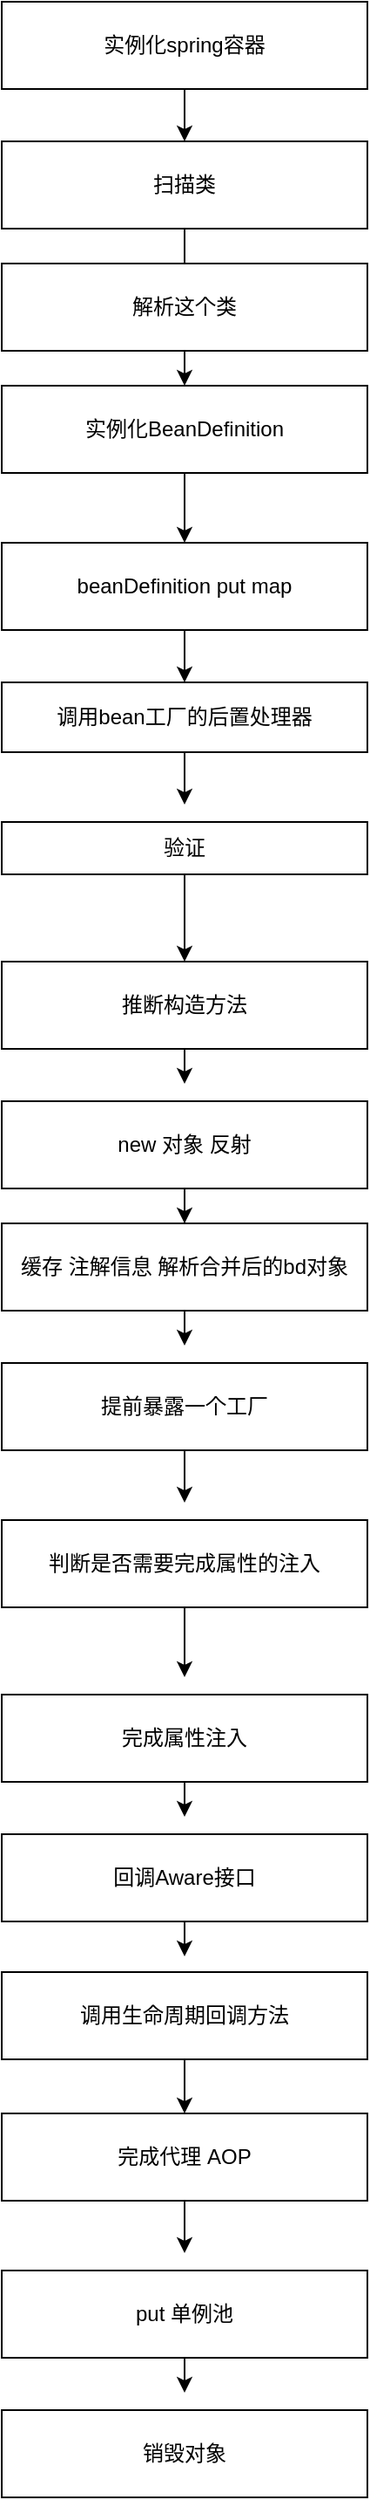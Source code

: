 <mxfile version="13.7.9" type="github">
  <diagram id="GiB97gGxPPDrH_X4Uhyc" name="第 1 页">
    <mxGraphModel dx="1422" dy="713" grid="1" gridSize="10" guides="1" tooltips="1" connect="1" arrows="1" fold="1" page="1" pageScale="1" pageWidth="827" pageHeight="1169" math="0" shadow="0">
      <root>
        <mxCell id="0" />
        <mxCell id="1" parent="0" />
        <mxCell id="hu1JpXyrZq41_E6RtZRs-1" value="" style="edgeStyle=orthogonalEdgeStyle;rounded=0;orthogonalLoop=1;jettySize=auto;html=1;" edge="1" parent="1" source="hu1JpXyrZq41_E6RtZRs-2" target="hu1JpXyrZq41_E6RtZRs-4">
          <mxGeometry relative="1" as="geometry" />
        </mxCell>
        <mxCell id="hu1JpXyrZq41_E6RtZRs-2" value="实例化spring容器" style="rounded=0;whiteSpace=wrap;html=1;" vertex="1" parent="1">
          <mxGeometry x="70" y="40" width="210" height="50" as="geometry" />
        </mxCell>
        <mxCell id="hu1JpXyrZq41_E6RtZRs-3" value="" style="edgeStyle=orthogonalEdgeStyle;rounded=0;orthogonalLoop=1;jettySize=auto;html=1;" edge="1" parent="1" source="hu1JpXyrZq41_E6RtZRs-4" target="hu1JpXyrZq41_E6RtZRs-7">
          <mxGeometry relative="1" as="geometry" />
        </mxCell>
        <mxCell id="hu1JpXyrZq41_E6RtZRs-4" value="扫描类" style="rounded=0;whiteSpace=wrap;html=1;" vertex="1" parent="1">
          <mxGeometry x="70" y="120" width="210" height="50" as="geometry" />
        </mxCell>
        <mxCell id="hu1JpXyrZq41_E6RtZRs-5" value="解析这个类" style="rounded=0;whiteSpace=wrap;html=1;" vertex="1" parent="1">
          <mxGeometry x="70" y="190" width="210" height="50" as="geometry" />
        </mxCell>
        <mxCell id="hu1JpXyrZq41_E6RtZRs-6" value="" style="edgeStyle=orthogonalEdgeStyle;rounded=0;orthogonalLoop=1;jettySize=auto;html=1;" edge="1" parent="1" source="hu1JpXyrZq41_E6RtZRs-7" target="hu1JpXyrZq41_E6RtZRs-9">
          <mxGeometry relative="1" as="geometry" />
        </mxCell>
        <mxCell id="hu1JpXyrZq41_E6RtZRs-7" value="实例化BeanDefinition" style="rounded=0;whiteSpace=wrap;html=1;" vertex="1" parent="1">
          <mxGeometry x="70" y="260" width="210" height="50" as="geometry" />
        </mxCell>
        <mxCell id="hu1JpXyrZq41_E6RtZRs-8" style="edgeStyle=orthogonalEdgeStyle;rounded=0;orthogonalLoop=1;jettySize=auto;html=1;entryX=0.5;entryY=0;entryDx=0;entryDy=0;" edge="1" parent="1" source="hu1JpXyrZq41_E6RtZRs-9" target="hu1JpXyrZq41_E6RtZRs-11">
          <mxGeometry relative="1" as="geometry" />
        </mxCell>
        <mxCell id="hu1JpXyrZq41_E6RtZRs-9" value="beanDefinition put map" style="rounded=0;whiteSpace=wrap;html=1;" vertex="1" parent="1">
          <mxGeometry x="70" y="350" width="210" height="50" as="geometry" />
        </mxCell>
        <mxCell id="hu1JpXyrZq41_E6RtZRs-10" style="edgeStyle=orthogonalEdgeStyle;rounded=0;orthogonalLoop=1;jettySize=auto;html=1;" edge="1" parent="1" source="hu1JpXyrZq41_E6RtZRs-11">
          <mxGeometry relative="1" as="geometry">
            <mxPoint x="175" y="500" as="targetPoint" />
          </mxGeometry>
        </mxCell>
        <mxCell id="hu1JpXyrZq41_E6RtZRs-11" value="调用bean工厂的后置处理器" style="rounded=0;whiteSpace=wrap;html=1;" vertex="1" parent="1">
          <mxGeometry x="70" y="430" width="210" height="40" as="geometry" />
        </mxCell>
        <mxCell id="hu1JpXyrZq41_E6RtZRs-12" style="edgeStyle=orthogonalEdgeStyle;rounded=0;orthogonalLoop=1;jettySize=auto;html=1;entryX=0.5;entryY=0;entryDx=0;entryDy=0;" edge="1" parent="1" source="hu1JpXyrZq41_E6RtZRs-13" target="hu1JpXyrZq41_E6RtZRs-15">
          <mxGeometry relative="1" as="geometry" />
        </mxCell>
        <mxCell id="hu1JpXyrZq41_E6RtZRs-13" value="验证" style="rounded=0;whiteSpace=wrap;html=1;" vertex="1" parent="1">
          <mxGeometry x="70" y="510" width="210" height="30" as="geometry" />
        </mxCell>
        <mxCell id="hu1JpXyrZq41_E6RtZRs-14" style="edgeStyle=orthogonalEdgeStyle;rounded=0;orthogonalLoop=1;jettySize=auto;html=1;" edge="1" parent="1" source="hu1JpXyrZq41_E6RtZRs-15">
          <mxGeometry relative="1" as="geometry">
            <mxPoint x="175" y="660" as="targetPoint" />
          </mxGeometry>
        </mxCell>
        <mxCell id="hu1JpXyrZq41_E6RtZRs-15" value="推断构造方法" style="rounded=0;whiteSpace=wrap;html=1;" vertex="1" parent="1">
          <mxGeometry x="70" y="590" width="210" height="50" as="geometry" />
        </mxCell>
        <mxCell id="hu1JpXyrZq41_E6RtZRs-16" style="edgeStyle=orthogonalEdgeStyle;rounded=0;orthogonalLoop=1;jettySize=auto;html=1;entryX=0.5;entryY=0;entryDx=0;entryDy=0;" edge="1" parent="1" source="hu1JpXyrZq41_E6RtZRs-17" target="hu1JpXyrZq41_E6RtZRs-19">
          <mxGeometry relative="1" as="geometry" />
        </mxCell>
        <mxCell id="hu1JpXyrZq41_E6RtZRs-17" value="new 对象 反射" style="rounded=0;whiteSpace=wrap;html=1;" vertex="1" parent="1">
          <mxGeometry x="70" y="670" width="210" height="50" as="geometry" />
        </mxCell>
        <mxCell id="hu1JpXyrZq41_E6RtZRs-18" style="edgeStyle=orthogonalEdgeStyle;rounded=0;orthogonalLoop=1;jettySize=auto;html=1;" edge="1" parent="1" source="hu1JpXyrZq41_E6RtZRs-19">
          <mxGeometry relative="1" as="geometry">
            <mxPoint x="175" y="810" as="targetPoint" />
          </mxGeometry>
        </mxCell>
        <mxCell id="hu1JpXyrZq41_E6RtZRs-19" value="缓存 注解信息 解析合并后的bd对象" style="rounded=0;whiteSpace=wrap;html=1;" vertex="1" parent="1">
          <mxGeometry x="70" y="740" width="210" height="50" as="geometry" />
        </mxCell>
        <mxCell id="hu1JpXyrZq41_E6RtZRs-20" style="edgeStyle=orthogonalEdgeStyle;rounded=0;orthogonalLoop=1;jettySize=auto;html=1;" edge="1" parent="1" source="hu1JpXyrZq41_E6RtZRs-21">
          <mxGeometry relative="1" as="geometry">
            <mxPoint x="175" y="900" as="targetPoint" />
          </mxGeometry>
        </mxCell>
        <mxCell id="hu1JpXyrZq41_E6RtZRs-21" value="提前暴露一个工厂" style="rounded=0;whiteSpace=wrap;html=1;" vertex="1" parent="1">
          <mxGeometry x="70" y="820" width="210" height="50" as="geometry" />
        </mxCell>
        <mxCell id="hu1JpXyrZq41_E6RtZRs-22" style="edgeStyle=orthogonalEdgeStyle;rounded=0;orthogonalLoop=1;jettySize=auto;html=1;" edge="1" parent="1" source="hu1JpXyrZq41_E6RtZRs-23">
          <mxGeometry relative="1" as="geometry">
            <mxPoint x="175" y="1000" as="targetPoint" />
          </mxGeometry>
        </mxCell>
        <mxCell id="hu1JpXyrZq41_E6RtZRs-23" value="判断是否需要完成属性的注入" style="rounded=0;whiteSpace=wrap;html=1;" vertex="1" parent="1">
          <mxGeometry x="70" y="910" width="210" height="50" as="geometry" />
        </mxCell>
        <mxCell id="hu1JpXyrZq41_E6RtZRs-24" style="edgeStyle=orthogonalEdgeStyle;rounded=0;orthogonalLoop=1;jettySize=auto;html=1;" edge="1" parent="1" source="hu1JpXyrZq41_E6RtZRs-25">
          <mxGeometry relative="1" as="geometry">
            <mxPoint x="175" y="1080" as="targetPoint" />
          </mxGeometry>
        </mxCell>
        <mxCell id="hu1JpXyrZq41_E6RtZRs-25" value="完成属性注入" style="rounded=0;whiteSpace=wrap;html=1;" vertex="1" parent="1">
          <mxGeometry x="70" y="1010" width="210" height="50" as="geometry" />
        </mxCell>
        <mxCell id="hu1JpXyrZq41_E6RtZRs-26" style="edgeStyle=orthogonalEdgeStyle;rounded=0;orthogonalLoop=1;jettySize=auto;html=1;" edge="1" parent="1" source="hu1JpXyrZq41_E6RtZRs-27">
          <mxGeometry relative="1" as="geometry">
            <mxPoint x="175" y="1160" as="targetPoint" />
          </mxGeometry>
        </mxCell>
        <mxCell id="hu1JpXyrZq41_E6RtZRs-27" value="回调Aware接口" style="rounded=0;whiteSpace=wrap;html=1;" vertex="1" parent="1">
          <mxGeometry x="70" y="1090" width="210" height="50" as="geometry" />
        </mxCell>
        <mxCell id="hu1JpXyrZq41_E6RtZRs-28" style="edgeStyle=orthogonalEdgeStyle;rounded=0;orthogonalLoop=1;jettySize=auto;html=1;entryX=0.5;entryY=0;entryDx=0;entryDy=0;" edge="1" parent="1" source="hu1JpXyrZq41_E6RtZRs-29" target="hu1JpXyrZq41_E6RtZRs-31">
          <mxGeometry relative="1" as="geometry" />
        </mxCell>
        <mxCell id="hu1JpXyrZq41_E6RtZRs-29" value="调用生命周期回调方法" style="rounded=0;whiteSpace=wrap;html=1;" vertex="1" parent="1">
          <mxGeometry x="70" y="1169" width="210" height="50" as="geometry" />
        </mxCell>
        <mxCell id="hu1JpXyrZq41_E6RtZRs-30" style="edgeStyle=orthogonalEdgeStyle;rounded=0;orthogonalLoop=1;jettySize=auto;html=1;exitX=0.5;exitY=1;exitDx=0;exitDy=0;" edge="1" parent="1" source="hu1JpXyrZq41_E6RtZRs-31">
          <mxGeometry relative="1" as="geometry">
            <mxPoint x="175" y="1330" as="targetPoint" />
          </mxGeometry>
        </mxCell>
        <mxCell id="hu1JpXyrZq41_E6RtZRs-31" value="完成代理 AOP" style="rounded=0;whiteSpace=wrap;html=1;" vertex="1" parent="1">
          <mxGeometry x="70" y="1250" width="210" height="50" as="geometry" />
        </mxCell>
        <mxCell id="hu1JpXyrZq41_E6RtZRs-32" style="edgeStyle=orthogonalEdgeStyle;rounded=0;orthogonalLoop=1;jettySize=auto;html=1;exitX=0.5;exitY=1;exitDx=0;exitDy=0;" edge="1" parent="1" source="hu1JpXyrZq41_E6RtZRs-33">
          <mxGeometry relative="1" as="geometry">
            <mxPoint x="175" y="1410" as="targetPoint" />
          </mxGeometry>
        </mxCell>
        <mxCell id="hu1JpXyrZq41_E6RtZRs-33" value="put 单例池" style="rounded=0;whiteSpace=wrap;html=1;" vertex="1" parent="1">
          <mxGeometry x="70" y="1340" width="210" height="50" as="geometry" />
        </mxCell>
        <mxCell id="hu1JpXyrZq41_E6RtZRs-34" value="销毁对象" style="rounded=0;whiteSpace=wrap;html=1;" vertex="1" parent="1">
          <mxGeometry x="70" y="1420" width="210" height="50" as="geometry" />
        </mxCell>
      </root>
    </mxGraphModel>
  </diagram>
</mxfile>
